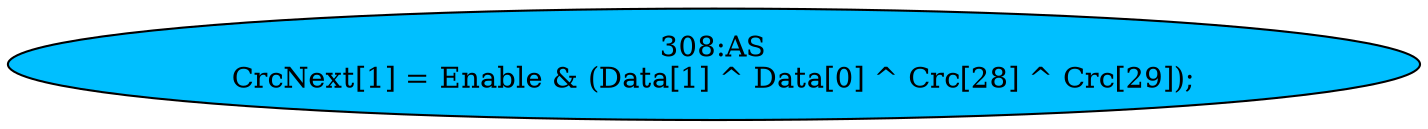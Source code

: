 strict digraph "" {
	node [label="\N"];
	"308:AS"	 [ast="<pyverilog.vparser.ast.Assign object at 0x7fb430335c10>",
		def_var="['CrcNext']",
		fillcolor=deepskyblue,
		label="308:AS
CrcNext[1] = Enable & (Data[1] ^ Data[0] ^ Crc[28] ^ Crc[29]);",
		statements="[]",
		style=filled,
		typ=Assign,
		use_var="['Enable', 'Data', 'Data', 'Crc', 'Crc']"];
}
